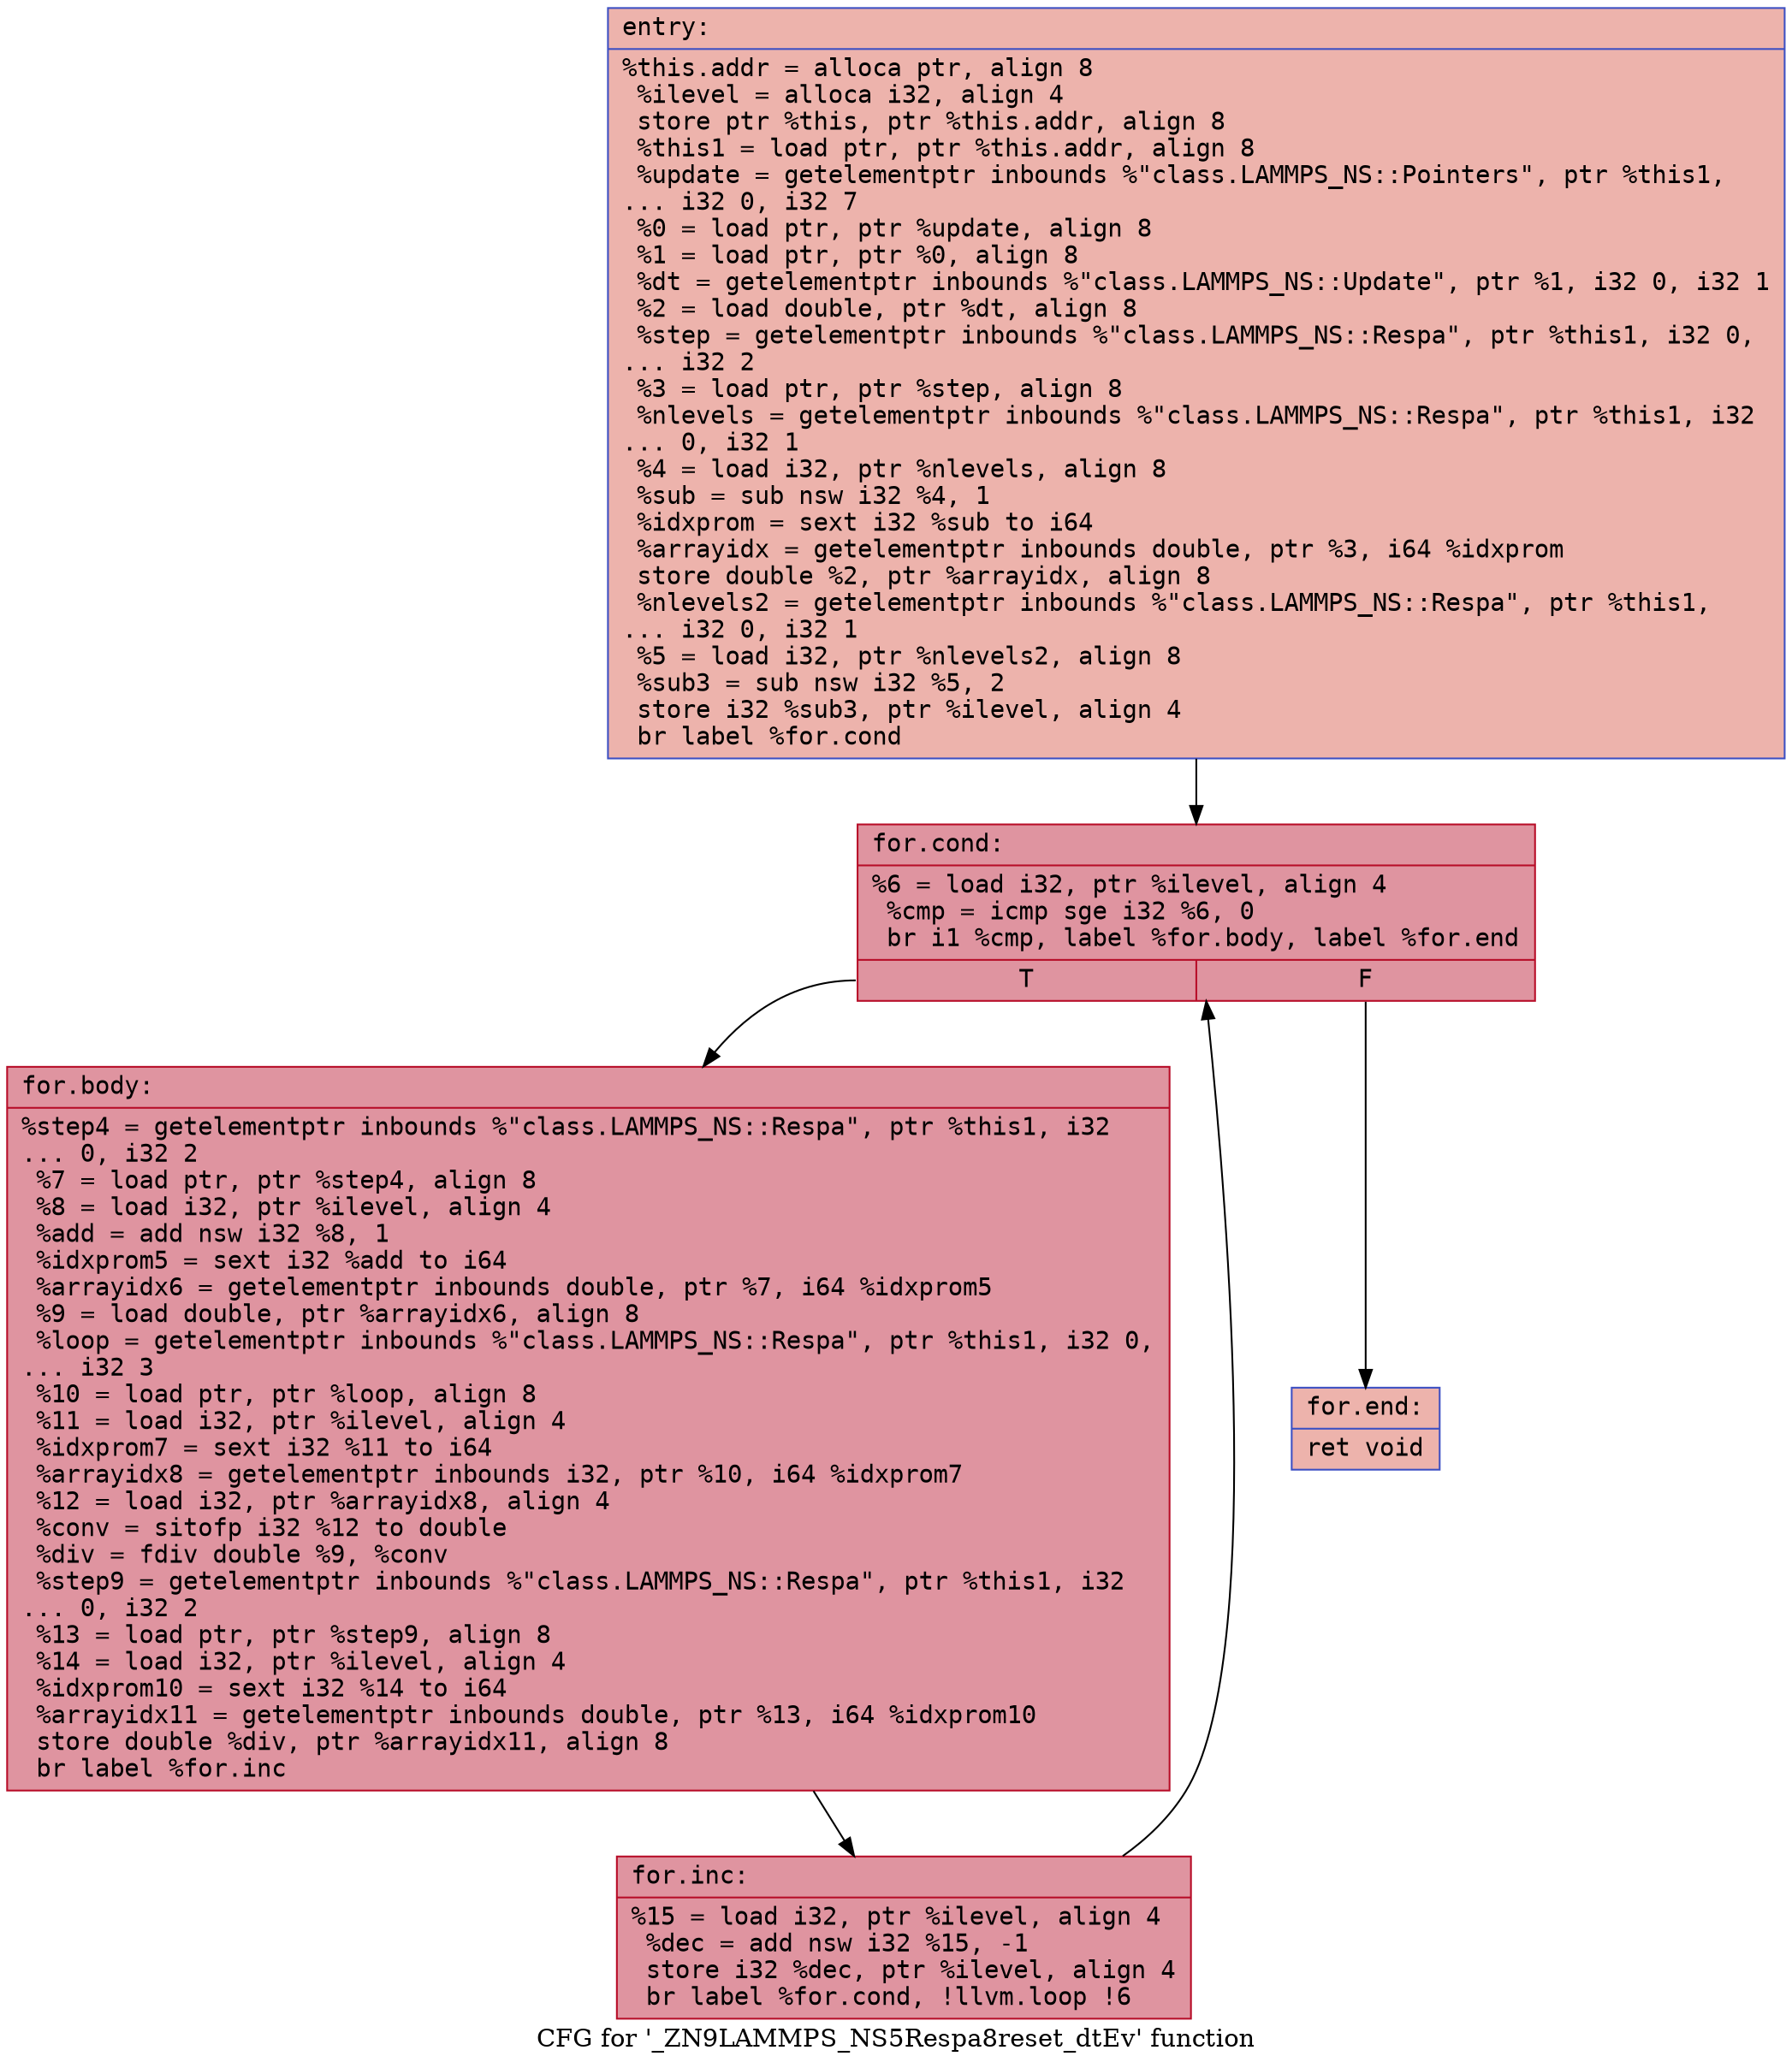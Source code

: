 digraph "CFG for '_ZN9LAMMPS_NS5Respa8reset_dtEv' function" {
	label="CFG for '_ZN9LAMMPS_NS5Respa8reset_dtEv' function";

	Node0x55d0c5585f10 [shape=record,color="#3d50c3ff", style=filled, fillcolor="#d6524470" fontname="Courier",label="{entry:\l|  %this.addr = alloca ptr, align 8\l  %ilevel = alloca i32, align 4\l  store ptr %this, ptr %this.addr, align 8\l  %this1 = load ptr, ptr %this.addr, align 8\l  %update = getelementptr inbounds %\"class.LAMMPS_NS::Pointers\", ptr %this1,\l... i32 0, i32 7\l  %0 = load ptr, ptr %update, align 8\l  %1 = load ptr, ptr %0, align 8\l  %dt = getelementptr inbounds %\"class.LAMMPS_NS::Update\", ptr %1, i32 0, i32 1\l  %2 = load double, ptr %dt, align 8\l  %step = getelementptr inbounds %\"class.LAMMPS_NS::Respa\", ptr %this1, i32 0,\l... i32 2\l  %3 = load ptr, ptr %step, align 8\l  %nlevels = getelementptr inbounds %\"class.LAMMPS_NS::Respa\", ptr %this1, i32\l... 0, i32 1\l  %4 = load i32, ptr %nlevels, align 8\l  %sub = sub nsw i32 %4, 1\l  %idxprom = sext i32 %sub to i64\l  %arrayidx = getelementptr inbounds double, ptr %3, i64 %idxprom\l  store double %2, ptr %arrayidx, align 8\l  %nlevels2 = getelementptr inbounds %\"class.LAMMPS_NS::Respa\", ptr %this1,\l... i32 0, i32 1\l  %5 = load i32, ptr %nlevels2, align 8\l  %sub3 = sub nsw i32 %5, 2\l  store i32 %sub3, ptr %ilevel, align 4\l  br label %for.cond\l}"];
	Node0x55d0c5585f10 -> Node0x55d0c5586ca0[tooltip="entry -> for.cond\nProbability 100.00%" ];
	Node0x55d0c5586ca0 [shape=record,color="#b70d28ff", style=filled, fillcolor="#b70d2870" fontname="Courier",label="{for.cond:\l|  %6 = load i32, ptr %ilevel, align 4\l  %cmp = icmp sge i32 %6, 0\l  br i1 %cmp, label %for.body, label %for.end\l|{<s0>T|<s1>F}}"];
	Node0x55d0c5586ca0:s0 -> Node0x55d0c5586ec0[tooltip="for.cond -> for.body\nProbability 96.88%" ];
	Node0x55d0c5586ca0:s1 -> Node0x55d0c5586f40[tooltip="for.cond -> for.end\nProbability 3.12%" ];
	Node0x55d0c5586ec0 [shape=record,color="#b70d28ff", style=filled, fillcolor="#b70d2870" fontname="Courier",label="{for.body:\l|  %step4 = getelementptr inbounds %\"class.LAMMPS_NS::Respa\", ptr %this1, i32\l... 0, i32 2\l  %7 = load ptr, ptr %step4, align 8\l  %8 = load i32, ptr %ilevel, align 4\l  %add = add nsw i32 %8, 1\l  %idxprom5 = sext i32 %add to i64\l  %arrayidx6 = getelementptr inbounds double, ptr %7, i64 %idxprom5\l  %9 = load double, ptr %arrayidx6, align 8\l  %loop = getelementptr inbounds %\"class.LAMMPS_NS::Respa\", ptr %this1, i32 0,\l... i32 3\l  %10 = load ptr, ptr %loop, align 8\l  %11 = load i32, ptr %ilevel, align 4\l  %idxprom7 = sext i32 %11 to i64\l  %arrayidx8 = getelementptr inbounds i32, ptr %10, i64 %idxprom7\l  %12 = load i32, ptr %arrayidx8, align 4\l  %conv = sitofp i32 %12 to double\l  %div = fdiv double %9, %conv\l  %step9 = getelementptr inbounds %\"class.LAMMPS_NS::Respa\", ptr %this1, i32\l... 0, i32 2\l  %13 = load ptr, ptr %step9, align 8\l  %14 = load i32, ptr %ilevel, align 4\l  %idxprom10 = sext i32 %14 to i64\l  %arrayidx11 = getelementptr inbounds double, ptr %13, i64 %idxprom10\l  store double %div, ptr %arrayidx11, align 8\l  br label %for.inc\l}"];
	Node0x55d0c5586ec0 -> Node0x55d0c5587f60[tooltip="for.body -> for.inc\nProbability 100.00%" ];
	Node0x55d0c5587f60 [shape=record,color="#b70d28ff", style=filled, fillcolor="#b70d2870" fontname="Courier",label="{for.inc:\l|  %15 = load i32, ptr %ilevel, align 4\l  %dec = add nsw i32 %15, -1\l  store i32 %dec, ptr %ilevel, align 4\l  br label %for.cond, !llvm.loop !6\l}"];
	Node0x55d0c5587f60 -> Node0x55d0c5586ca0[tooltip="for.inc -> for.cond\nProbability 100.00%" ];
	Node0x55d0c5586f40 [shape=record,color="#3d50c3ff", style=filled, fillcolor="#d6524470" fontname="Courier",label="{for.end:\l|  ret void\l}"];
}
